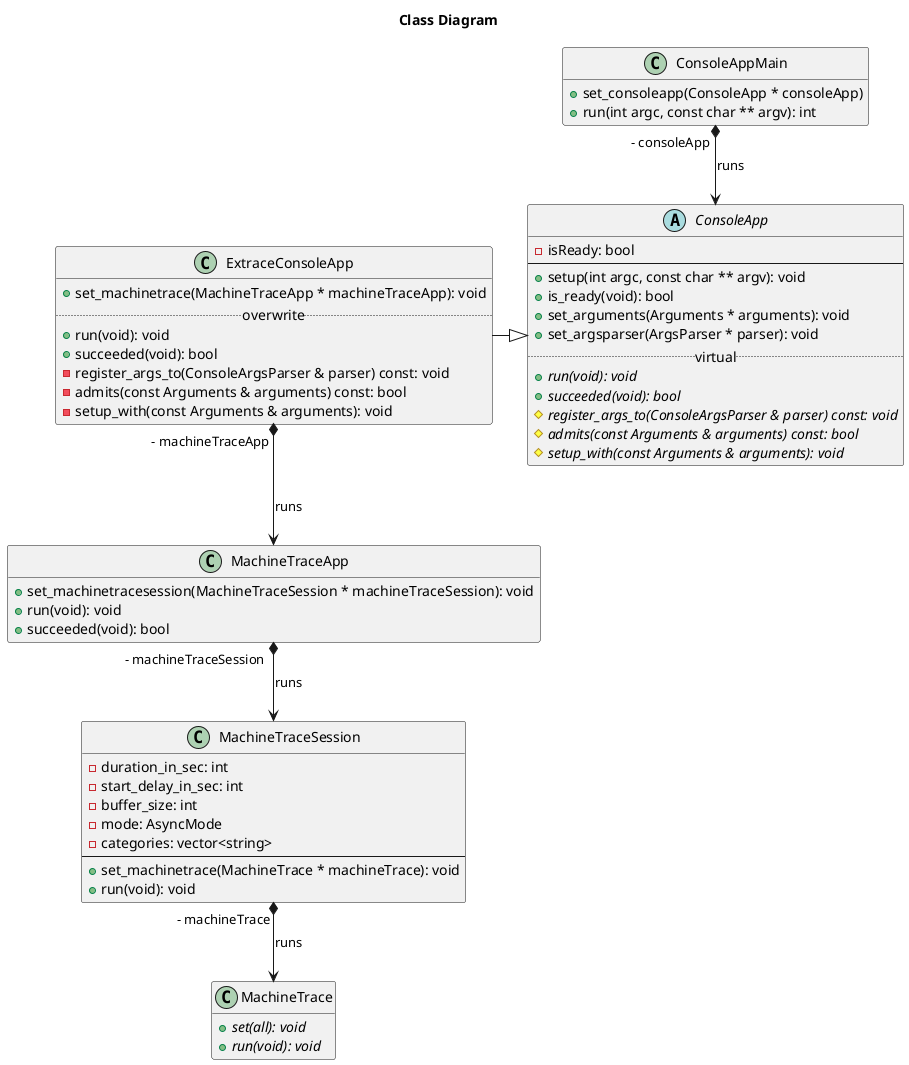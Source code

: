 @startuml

title Class Diagram

class ConsoleAppMain {
  + set_consoleapp(ConsoleApp * consoleApp)
  + run(int argc, const char ** argv): int
}
hide ConsoleAppMain fields

abstract class ConsoleApp {
  - isReady: bool
  --
  + setup(int argc, const char ** argv): void
  + is_ready(void): bool
  + set_arguments(Arguments * arguments): void
  + set_argsparser(ArgsParser * parser): void
  ..virtual..
  + {abstract} run(void): void
  + {abstract} succeeded(void): bool
  # {abstract} register_args_to(ConsoleArgsParser & parser) const: void
  # {abstract} admits(const Arguments & arguments) const: bool
  # {abstract} setup_with(const Arguments & arguments): void
}

class ExtraceConsoleApp {
  + set_machinetrace(MachineTraceApp * machineTraceApp): void
  ..overwrite..
  + run(void): void
  + succeeded(void): bool
  - register_args_to(ConsoleArgsParser & parser) const: void
  - admits(const Arguments & arguments) const: bool
  - setup_with(const Arguments & arguments): void
}
hide ExtraceConsoleApp fields

class MachineTraceApp {
  + set_machinetracesession(MachineTraceSession * machineTraceSession): void
  + run(void): void
  + succeeded(void): bool
}
hide MachineTraceApp fields

class MachineTraceSession {
  - duration_in_sec: int
  - start_delay_in_sec: int
  - buffer_size: int
  - mode: AsyncMode
  - categories: vector<string>
  --
  + set_machinetrace(MachineTrace * machineTrace): void
  + run(void): void
}

class MachineTrace {
  {abstract} + set(all): void
  {abstract} + run(void): void
}
hide MachineTrace fields

ConsoleAppMain "- consoleApp" *--> ConsoleApp: runs
ExtraceConsoleApp -|> ConsoleApp
ExtraceConsoleApp "- machineTraceApp" *--> MachineTraceApp: runs
MachineTraceApp "- machineTraceSession" *--> MachineTraceSession: runs
MachineTraceSession "- machineTrace" *--> MachineTrace: runs

@enduml